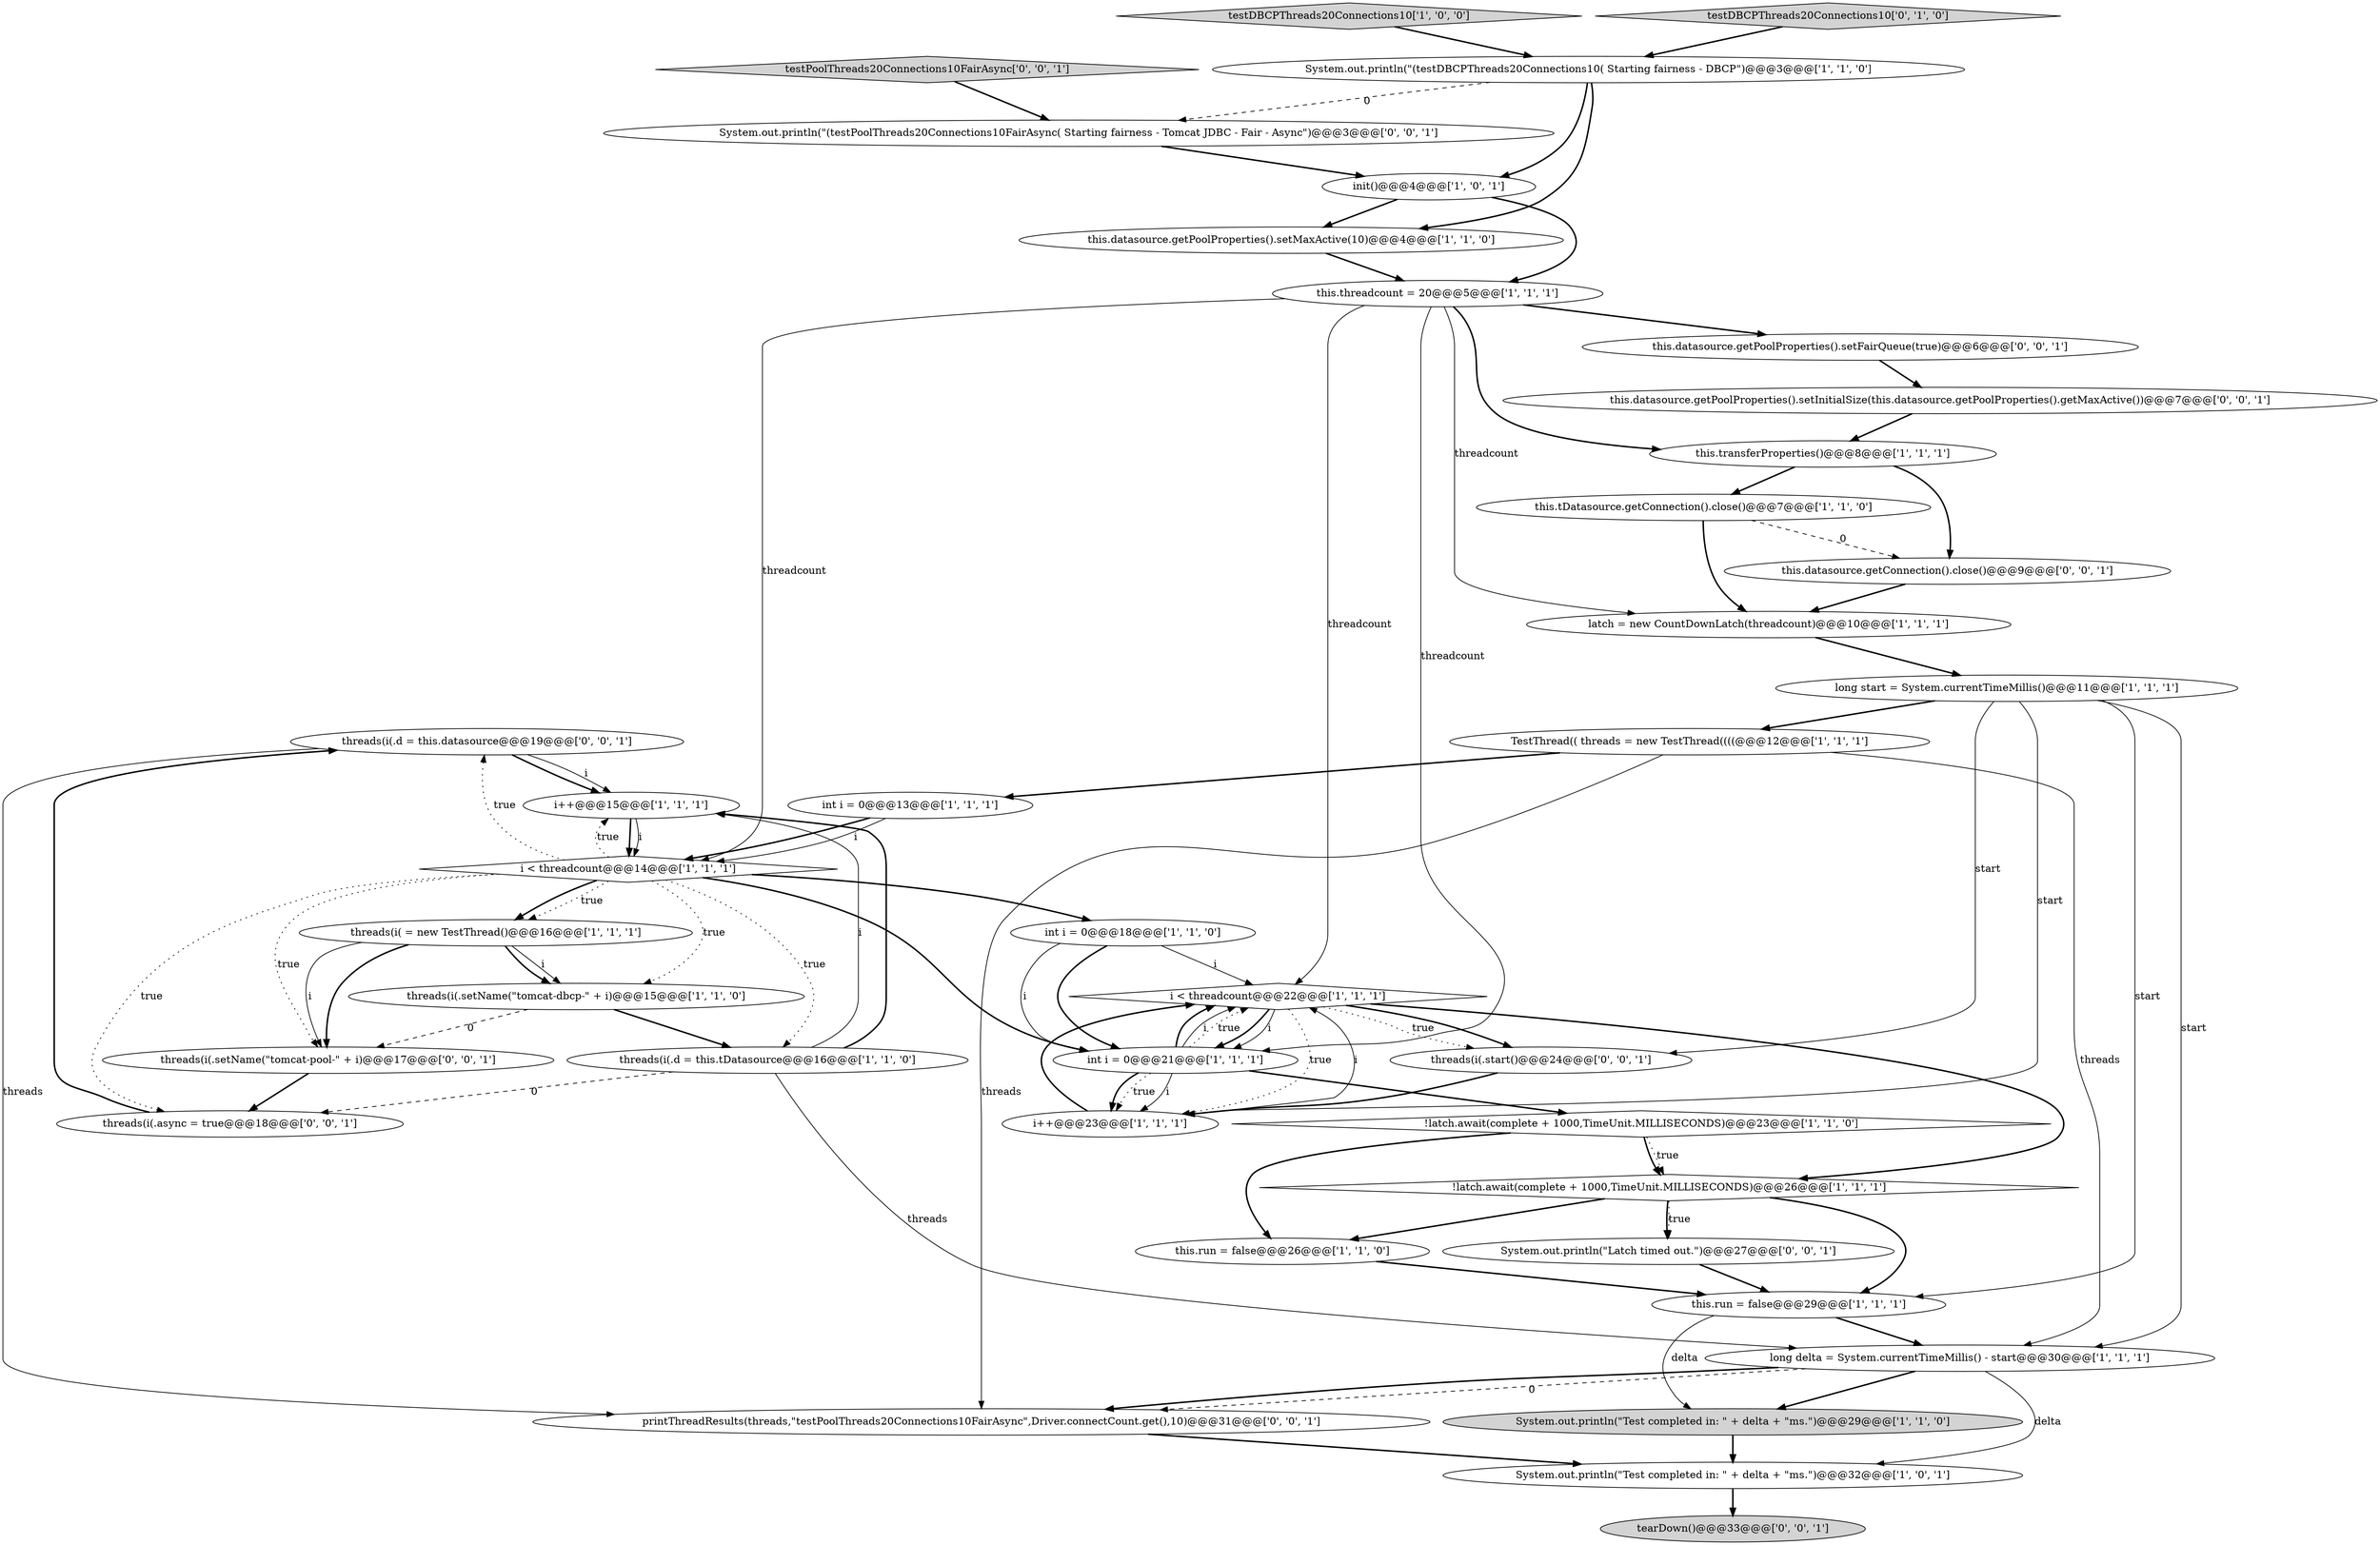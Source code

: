 digraph {
4 [style = filled, label = "i < threadcount@@@22@@@['1', '1', '1']", fillcolor = white, shape = diamond image = "AAA0AAABBB1BBB"];
20 [style = filled, label = "i++@@@23@@@['1', '1', '1']", fillcolor = white, shape = ellipse image = "AAA0AAABBB1BBB"];
0 [style = filled, label = "threads(i(.setName(\"tomcat-dbcp-\" + i)@@@15@@@['1', '1', '0']", fillcolor = white, shape = ellipse image = "AAA0AAABBB1BBB"];
37 [style = filled, label = "threads(i(.async = true@@@18@@@['0', '0', '1']", fillcolor = white, shape = ellipse image = "AAA0AAABBB3BBB"];
38 [style = filled, label = "this.datasource.getPoolProperties().setInitialSize(this.datasource.getPoolProperties().getMaxActive())@@@7@@@['0', '0', '1']", fillcolor = white, shape = ellipse image = "AAA0AAABBB3BBB"];
15 [style = filled, label = "this.run = false@@@29@@@['1', '1', '1']", fillcolor = white, shape = ellipse image = "AAA0AAABBB1BBB"];
6 [style = filled, label = "int i = 0@@@13@@@['1', '1', '1']", fillcolor = white, shape = ellipse image = "AAA0AAABBB1BBB"];
34 [style = filled, label = "System.out.println(\"Latch timed out.\")@@@27@@@['0', '0', '1']", fillcolor = white, shape = ellipse image = "AAA0AAABBB3BBB"];
5 [style = filled, label = "System.out.println(\"(testDBCPThreads20Connections10( Starting fairness - DBCP\")@@@3@@@['1', '1', '0']", fillcolor = white, shape = ellipse image = "AAA0AAABBB1BBB"];
12 [style = filled, label = "threads(i( = new TestThread()@@@16@@@['1', '1', '1']", fillcolor = white, shape = ellipse image = "AAA0AAABBB1BBB"];
9 [style = filled, label = "this.tDatasource.getConnection().close()@@@7@@@['1', '1', '0']", fillcolor = white, shape = ellipse image = "AAA0AAABBB1BBB"];
24 [style = filled, label = "!latch.await(complete + 1000,TimeUnit.MILLISECONDS)@@@26@@@['1', '1', '1']", fillcolor = white, shape = diamond image = "AAA0AAABBB1BBB"];
32 [style = filled, label = "threads(i(.d = this.datasource@@@19@@@['0', '0', '1']", fillcolor = white, shape = ellipse image = "AAA0AAABBB3BBB"];
31 [style = filled, label = "this.datasource.getPoolProperties().setFairQueue(true)@@@6@@@['0', '0', '1']", fillcolor = white, shape = ellipse image = "AAA0AAABBB3BBB"];
3 [style = filled, label = "int i = 0@@@21@@@['1', '1', '1']", fillcolor = white, shape = ellipse image = "AAA0AAABBB1BBB"];
28 [style = filled, label = "testPoolThreads20Connections10FairAsync['0', '0', '1']", fillcolor = lightgray, shape = diamond image = "AAA0AAABBB3BBB"];
26 [style = filled, label = "testDBCPThreads20Connections10['1', '0', '0']", fillcolor = lightgray, shape = diamond image = "AAA0AAABBB1BBB"];
36 [style = filled, label = "tearDown()@@@33@@@['0', '0', '1']", fillcolor = lightgray, shape = ellipse image = "AAA0AAABBB3BBB"];
39 [style = filled, label = "this.datasource.getConnection().close()@@@9@@@['0', '0', '1']", fillcolor = white, shape = ellipse image = "AAA0AAABBB3BBB"];
25 [style = filled, label = "this.threadcount = 20@@@5@@@['1', '1', '1']", fillcolor = white, shape = ellipse image = "AAA0AAABBB1BBB"];
7 [style = filled, label = "this.datasource.getPoolProperties().setMaxActive(10)@@@4@@@['1', '1', '0']", fillcolor = white, shape = ellipse image = "AAA0AAABBB1BBB"];
10 [style = filled, label = "long delta = System.currentTimeMillis() - start@@@30@@@['1', '1', '1']", fillcolor = white, shape = ellipse image = "AAA0AAABBB1BBB"];
1 [style = filled, label = "i < threadcount@@@14@@@['1', '1', '1']", fillcolor = white, shape = diamond image = "AAA0AAABBB1BBB"];
16 [style = filled, label = "TestThread(( threads = new TestThread((((@@@12@@@['1', '1', '1']", fillcolor = white, shape = ellipse image = "AAA0AAABBB1BBB"];
17 [style = filled, label = "System.out.println(\"Test completed in: \" + delta + \"ms.\")@@@32@@@['1', '0', '1']", fillcolor = white, shape = ellipse image = "AAA0AAABBB1BBB"];
30 [style = filled, label = "printThreadResults(threads,\"testPoolThreads20Connections10FairAsync\",Driver.connectCount.get(),10)@@@31@@@['0', '0', '1']", fillcolor = white, shape = ellipse image = "AAA0AAABBB3BBB"];
13 [style = filled, label = "int i = 0@@@18@@@['1', '1', '0']", fillcolor = white, shape = ellipse image = "AAA0AAABBB1BBB"];
18 [style = filled, label = "threads(i(.d = this.tDatasource@@@16@@@['1', '1', '0']", fillcolor = white, shape = ellipse image = "AAA0AAABBB1BBB"];
35 [style = filled, label = "threads(i(.setName(\"tomcat-pool-\" + i)@@@17@@@['0', '0', '1']", fillcolor = white, shape = ellipse image = "AAA0AAABBB3BBB"];
14 [style = filled, label = "this.run = false@@@26@@@['1', '1', '0']", fillcolor = white, shape = ellipse image = "AAA0AAABBB1BBB"];
29 [style = filled, label = "threads(i(.start()@@@24@@@['0', '0', '1']", fillcolor = white, shape = ellipse image = "AAA0AAABBB3BBB"];
22 [style = filled, label = "i++@@@15@@@['1', '1', '1']", fillcolor = white, shape = ellipse image = "AAA0AAABBB1BBB"];
11 [style = filled, label = "this.transferProperties()@@@8@@@['1', '1', '1']", fillcolor = white, shape = ellipse image = "AAA0AAABBB1BBB"];
21 [style = filled, label = "latch = new CountDownLatch(threadcount)@@@10@@@['1', '1', '1']", fillcolor = white, shape = ellipse image = "AAA0AAABBB1BBB"];
19 [style = filled, label = "long start = System.currentTimeMillis()@@@11@@@['1', '1', '1']", fillcolor = white, shape = ellipse image = "AAA0AAABBB1BBB"];
8 [style = filled, label = "init()@@@4@@@['1', '0', '1']", fillcolor = white, shape = ellipse image = "AAA0AAABBB1BBB"];
23 [style = filled, label = "System.out.println(\"Test completed in: \" + delta + \"ms.\")@@@29@@@['1', '1', '0']", fillcolor = lightgray, shape = ellipse image = "AAA0AAABBB1BBB"];
2 [style = filled, label = "!latch.await(complete + 1000,TimeUnit.MILLISECONDS)@@@23@@@['1', '1', '0']", fillcolor = white, shape = diamond image = "AAA0AAABBB1BBB"];
27 [style = filled, label = "testDBCPThreads20Connections10['0', '1', '0']", fillcolor = lightgray, shape = diamond image = "AAA0AAABBB2BBB"];
33 [style = filled, label = "System.out.println(\"(testPoolThreads20Connections10FairAsync( Starting fairness - Tomcat JDBC - Fair - Async\")@@@3@@@['0', '0', '1']", fillcolor = white, shape = ellipse image = "AAA0AAABBB3BBB"];
9->39 [style = dashed, label="0"];
32->22 [style = bold, label=""];
15->10 [style = bold, label=""];
32->30 [style = solid, label="threads"];
34->15 [style = bold, label=""];
24->34 [style = bold, label=""];
11->9 [style = bold, label=""];
22->1 [style = solid, label="i"];
3->4 [style = bold, label=""];
1->13 [style = bold, label=""];
3->4 [style = solid, label="i"];
25->31 [style = bold, label=""];
25->1 [style = solid, label="threadcount"];
17->36 [style = bold, label=""];
18->22 [style = bold, label=""];
35->37 [style = bold, label=""];
2->14 [style = bold, label=""];
1->12 [style = dotted, label="true"];
9->21 [style = bold, label=""];
1->12 [style = bold, label=""];
18->22 [style = solid, label="i"];
37->32 [style = bold, label=""];
3->20 [style = solid, label="i"];
23->17 [style = bold, label=""];
1->0 [style = dotted, label="true"];
27->5 [style = bold, label=""];
2->24 [style = bold, label=""];
6->1 [style = solid, label="i"];
12->35 [style = solid, label="i"];
13->3 [style = solid, label="i"];
4->3 [style = bold, label=""];
1->35 [style = dotted, label="true"];
25->4 [style = solid, label="threadcount"];
21->19 [style = bold, label=""];
38->11 [style = bold, label=""];
2->24 [style = dotted, label="true"];
16->6 [style = bold, label=""];
1->22 [style = dotted, label="true"];
12->35 [style = bold, label=""];
13->4 [style = solid, label="i"];
1->32 [style = dotted, label="true"];
1->18 [style = dotted, label="true"];
29->20 [style = bold, label=""];
3->2 [style = bold, label=""];
10->17 [style = solid, label="delta"];
24->34 [style = dotted, label="true"];
19->10 [style = solid, label="start"];
5->33 [style = dashed, label="0"];
18->37 [style = dashed, label="0"];
5->7 [style = bold, label=""];
14->15 [style = bold, label=""];
0->35 [style = dashed, label="0"];
33->8 [style = bold, label=""];
4->24 [style = bold, label=""];
30->17 [style = bold, label=""];
16->10 [style = solid, label="threads"];
19->29 [style = solid, label="start"];
1->3 [style = bold, label=""];
31->38 [style = bold, label=""];
4->29 [style = bold, label=""];
4->3 [style = solid, label="i"];
19->20 [style = solid, label="start"];
19->16 [style = bold, label=""];
4->29 [style = dotted, label="true"];
6->1 [style = bold, label=""];
39->21 [style = bold, label=""];
25->3 [style = solid, label="threadcount"];
10->30 [style = dashed, label="0"];
16->30 [style = solid, label="threads"];
10->23 [style = bold, label=""];
0->18 [style = bold, label=""];
20->4 [style = solid, label="i"];
22->1 [style = bold, label=""];
1->37 [style = dotted, label="true"];
10->30 [style = bold, label=""];
24->15 [style = bold, label=""];
5->8 [style = bold, label=""];
12->0 [style = solid, label="i"];
26->5 [style = bold, label=""];
25->21 [style = solid, label="threadcount"];
18->10 [style = solid, label="threads"];
4->20 [style = dotted, label="true"];
19->15 [style = solid, label="start"];
3->4 [style = dotted, label="true"];
12->0 [style = bold, label=""];
8->7 [style = bold, label=""];
20->4 [style = bold, label=""];
24->14 [style = bold, label=""];
3->20 [style = bold, label=""];
28->33 [style = bold, label=""];
13->3 [style = bold, label=""];
25->11 [style = bold, label=""];
32->22 [style = solid, label="i"];
11->39 [style = bold, label=""];
7->25 [style = bold, label=""];
8->25 [style = bold, label=""];
3->20 [style = dotted, label="true"];
15->23 [style = solid, label="delta"];
}
